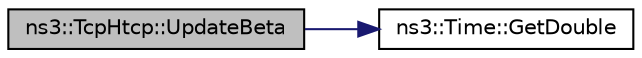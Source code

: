 digraph "ns3::TcpHtcp::UpdateBeta"
{
  edge [fontname="Helvetica",fontsize="10",labelfontname="Helvetica",labelfontsize="10"];
  node [fontname="Helvetica",fontsize="10",shape=record];
  rankdir="LR";
  Node1 [label="ns3::TcpHtcp::UpdateBeta",height=0.2,width=0.4,color="black", fillcolor="grey75", style="filled", fontcolor="black"];
  Node1 -> Node2 [color="midnightblue",fontsize="10",style="solid"];
  Node2 [label="ns3::Time::GetDouble",height=0.2,width=0.4,color="black", fillcolor="white", style="filled",URL="$dc/d04/classns3_1_1Time.html#a303bcdd30438760a958b4eee799c83e8"];
}
